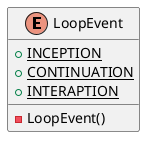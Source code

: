 @startuml

    enum LoopEvent {
        {static} +INCEPTION
        {static} +CONTINUATION
        {static} +INTERAPTION
        -LoopEvent()
    }

@enduml
